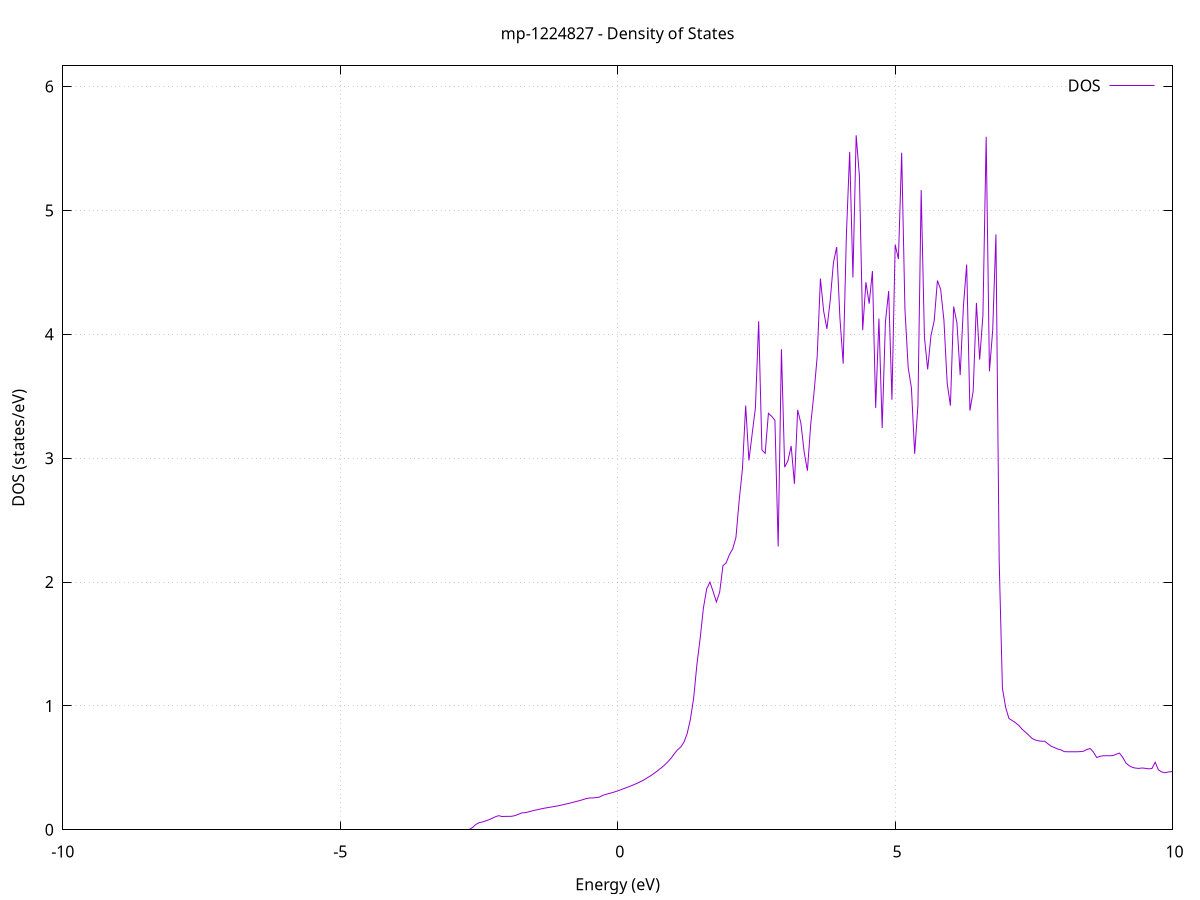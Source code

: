 set title 'mp-1224827 - Density of States'
set xlabel 'Energy (eV)'
set ylabel 'DOS (states/eV)'
set grid
set xrange [-10:10]
set yrange [0:6.167]
set xzeroaxis lt -1
set terminal png size 800,600
set output 'mp-1224827_dos_gnuplot.png'
plot '-' using 1:2 with lines title 'DOS'
-63.297200 0.000000
-63.238600 0.000000
-63.180100 0.000000
-63.121500 0.000000
-63.062900 0.000000
-63.004300 0.000000
-62.945800 0.000000
-62.887200 0.000000
-62.828600 0.000000
-62.770000 0.000000
-62.711500 0.000000
-62.652900 0.000000
-62.594300 0.000000
-62.535700 0.000000
-62.477200 0.000000
-62.418600 0.000000
-62.360000 0.000000
-62.301400 0.000000
-62.242900 0.000000
-62.184300 0.000000
-62.125700 0.000000
-62.067100 0.000000
-62.008600 0.000000
-61.950000 0.000000
-61.891400 0.000000
-61.832800 0.000000
-61.774300 0.000000
-61.715700 0.000000
-61.657100 0.000000
-61.598500 0.000000
-61.540000 0.000000
-61.481400 0.000000
-61.422800 0.000000
-61.364200 0.000000
-61.305700 0.000000
-61.247100 0.000000
-61.188500 0.000000
-61.129900 0.000000
-61.071400 0.000000
-61.012800 0.000000
-60.954200 0.000000
-60.895600 0.000000
-60.837000 0.000000
-60.778500 0.000000
-60.719900 0.000000
-60.661300 0.000000
-60.602700 0.000000
-60.544200 0.000000
-60.485600 0.000000
-60.427000 0.000000
-60.368400 0.000000
-60.309900 0.000000
-60.251300 0.000000
-60.192700 0.000000
-60.134100 0.000000
-60.075600 0.000000
-60.017000 0.000000
-59.958400 0.000000
-59.899800 0.000000
-59.841300 0.000000
-59.782700 0.000000
-59.724100 0.000000
-59.665500 0.000000
-59.607000 0.000000
-59.548400 0.000000
-59.489800 0.000000
-59.431200 0.000000
-59.372700 0.000000
-59.314100 0.000000
-59.255500 0.000000
-59.196900 0.000000
-59.138400 0.000000
-59.079800 0.000000
-59.021200 0.000000
-58.962600 0.000000
-58.904100 0.000000
-58.845500 0.000000
-58.786900 0.000000
-58.728300 0.000000
-58.669800 0.000000
-58.611200 0.000000
-58.552600 0.000000
-58.494000 0.000000
-58.435500 0.000000
-58.376900 0.000000
-58.318300 0.000000
-58.259700 0.000000
-58.201100 0.000000
-58.142600 0.000000
-58.084000 0.000000
-58.025400 0.000000
-57.966800 0.000000
-57.908300 0.000000
-57.849700 16.370900
-57.791100 5.771500
-57.732500 23.633600
-57.674000 0.000000
-57.615400 0.000000
-57.556800 0.000000
-57.498200 0.000000
-57.439700 0.000000
-57.381100 0.000000
-57.322500 0.000000
-57.263900 0.000000
-57.205400 0.000000
-57.146800 0.000000
-57.088200 0.000000
-57.029600 0.000000
-56.971100 0.000000
-56.912500 0.000000
-56.853900 0.000000
-56.795300 0.000000
-56.736800 0.000000
-56.678200 0.000000
-56.619600 0.000000
-56.561000 0.000000
-56.502500 0.000000
-56.443900 0.000000
-56.385300 0.000000
-56.326700 0.000000
-56.268200 0.000000
-56.209600 0.000000
-56.151000 0.000000
-56.092400 0.000000
-56.033900 0.000000
-55.975300 0.000000
-55.916700 0.000000
-55.858100 0.000000
-55.799600 0.000000
-55.741000 0.000000
-55.682400 0.000000
-55.623800 0.000000
-55.565200 0.000000
-55.506700 0.000000
-55.448100 0.000000
-55.389500 0.000000
-55.330900 0.000000
-55.272400 0.000000
-55.213800 0.000000
-55.155200 0.000000
-55.096600 0.000000
-55.038100 0.000000
-54.979500 0.000000
-54.920900 0.000000
-54.862300 0.000000
-54.803800 0.000000
-54.745200 0.000000
-54.686600 0.000000
-54.628000 0.000000
-54.569500 0.000000
-54.510900 0.000000
-54.452300 0.000000
-54.393700 0.000000
-54.335200 0.000000
-54.276600 0.000000
-54.218000 0.000000
-54.159400 0.000000
-54.100900 0.000000
-54.042300 0.000000
-53.983700 0.000000
-53.925100 0.000000
-53.866600 0.000000
-53.808000 0.000000
-53.749400 0.000000
-53.690800 0.000000
-53.632300 0.000000
-53.573700 0.000000
-53.515100 0.000000
-53.456500 0.000000
-53.398000 0.000000
-53.339400 0.000000
-53.280800 0.000000
-53.222200 0.000000
-53.163600 0.000000
-53.105100 0.000000
-53.046500 0.000000
-52.987900 0.000000
-52.929300 0.000000
-52.870800 0.000000
-52.812200 0.000000
-52.753600 0.000000
-52.695000 0.000000
-52.636500 0.000000
-52.577900 0.000000
-52.519300 0.000000
-52.460700 0.000000
-52.402200 0.000000
-52.343600 0.000000
-52.285000 0.000000
-52.226400 0.000000
-52.167900 0.000000
-52.109300 0.000000
-52.050700 0.000000
-51.992100 0.000000
-51.933600 0.000000
-51.875000 0.000000
-51.816400 0.000000
-51.757800 0.000000
-51.699300 0.000000
-51.640700 0.000000
-51.582100 0.000000
-51.523500 0.000000
-51.465000 0.000000
-51.406400 0.000000
-51.347800 0.000000
-51.289200 0.000000
-51.230700 0.000000
-51.172100 0.000000
-51.113500 0.000000
-51.054900 0.000000
-50.996400 0.000000
-50.937800 0.000000
-50.879200 0.000000
-50.820600 0.000000
-50.762100 0.000000
-50.703500 0.000000
-50.644900 0.000000
-50.586300 0.000000
-50.527700 0.000000
-50.469200 0.000000
-50.410600 0.000000
-50.352000 0.000000
-50.293400 0.000000
-50.234900 0.000000
-50.176300 0.000000
-50.117700 0.000000
-50.059100 0.000000
-50.000600 0.000000
-49.942000 0.000000
-49.883400 0.000000
-49.824800 0.000000
-49.766300 0.000000
-49.707700 0.000000
-49.649100 0.000000
-49.590500 0.000000
-49.532000 0.000000
-49.473400 0.000000
-49.414800 0.000000
-49.356200 0.000000
-49.297700 0.000000
-49.239100 0.000000
-49.180500 0.000000
-49.121900 0.000000
-49.063400 0.000000
-49.004800 0.000000
-48.946200 0.000000
-48.887600 0.000000
-48.829100 0.000000
-48.770500 0.000000
-48.711900 0.000000
-48.653300 0.000000
-48.594800 0.000000
-48.536200 0.000000
-48.477600 0.000000
-48.419000 0.000000
-48.360500 0.000000
-48.301900 0.000000
-48.243300 0.000000
-48.184700 0.000000
-48.126200 0.000000
-48.067600 0.000000
-48.009000 0.000000
-47.950400 0.000000
-47.891800 0.000000
-47.833300 0.000000
-47.774700 0.000000
-47.716100 0.000000
-47.657500 0.000000
-47.599000 0.000000
-47.540400 0.000000
-47.481800 0.000000
-47.423200 0.000000
-47.364700 0.000000
-47.306100 0.000000
-47.247500 12.030500
-47.188900 15.201200
-47.130400 15.051300
-47.071800 10.305000
-47.013200 35.886000
-46.954600 16.341200
-46.896100 6.031900
-46.837500 14.839800
-46.778900 6.421800
-46.720300 0.000000
-46.661800 0.000000
-46.603200 0.000000
-46.544600 0.000000
-46.486000 0.000000
-46.427500 0.000000
-46.368900 0.000000
-46.310300 0.000000
-46.251700 0.000000
-46.193200 0.000000
-46.134600 0.000000
-46.076000 0.000000
-46.017400 0.000000
-45.958900 0.000000
-45.900300 0.000000
-45.841700 0.000000
-45.783100 0.000000
-45.724600 0.000000
-45.666000 0.000000
-45.607400 0.000000
-45.548800 0.000000
-45.490300 0.000000
-45.431700 0.000000
-45.373100 0.000000
-45.314500 0.000000
-45.255900 0.000000
-45.197400 0.000000
-45.138800 0.000000
-45.080200 0.000000
-45.021600 0.000000
-44.963100 0.000000
-44.904500 0.000000
-44.845900 0.000000
-44.787300 0.000000
-44.728800 0.000000
-44.670200 0.000000
-44.611600 0.000000
-44.553000 0.000000
-44.494500 0.000000
-44.435900 0.000000
-44.377300 0.000000
-44.318700 0.000000
-44.260200 0.000000
-44.201600 0.000000
-44.143000 0.000000
-44.084400 0.000000
-44.025900 0.000000
-43.967300 0.000000
-43.908700 0.000000
-43.850100 0.000000
-43.791600 0.000000
-43.733000 0.000000
-43.674400 0.000000
-43.615800 0.000000
-43.557300 0.000000
-43.498700 0.000000
-43.440100 0.000000
-43.381500 0.000000
-43.323000 0.000000
-43.264400 0.000000
-43.205800 0.000000
-43.147200 0.000000
-43.088700 0.000000
-43.030100 0.000000
-42.971500 0.000000
-42.912900 0.000000
-42.854400 0.000000
-42.795800 0.000000
-42.737200 0.000000
-42.678600 0.000000
-42.620000 0.000000
-42.561500 0.000000
-42.502900 0.000000
-42.444300 0.000000
-42.385700 0.000000
-42.327200 0.000000
-42.268600 0.000000
-42.210000 0.000000
-42.151400 0.000000
-42.092900 0.000000
-42.034300 0.000000
-41.975700 0.000000
-41.917100 0.000000
-41.858600 0.000000
-41.800000 0.000000
-41.741400 0.000000
-41.682800 0.000000
-41.624300 0.000000
-41.565700 0.000000
-41.507100 0.000000
-41.448500 0.000000
-41.390000 0.000000
-41.331400 0.000000
-41.272800 0.000000
-41.214200 0.000000
-41.155700 0.000000
-41.097100 0.000000
-41.038500 0.000000
-40.979900 0.000000
-40.921400 0.000000
-40.862800 0.000000
-40.804200 0.000000
-40.745600 0.000000
-40.687100 0.000000
-40.628500 0.000000
-40.569900 0.000000
-40.511300 0.000000
-40.452800 0.000000
-40.394200 0.000000
-40.335600 0.000000
-40.277000 0.000000
-40.218500 0.000000
-40.159900 0.000000
-40.101300 0.000000
-40.042700 0.000000
-39.984100 0.000000
-39.925600 0.000000
-39.867000 0.000000
-39.808400 0.000000
-39.749800 0.000000
-39.691300 0.000000
-39.632700 0.000000
-39.574100 0.000000
-39.515500 0.000000
-39.457000 0.000000
-39.398400 0.000000
-39.339800 0.000000
-39.281200 0.000000
-39.222700 0.000000
-39.164100 0.000000
-39.105500 0.000000
-39.046900 0.000000
-38.988400 0.000000
-38.929800 0.000000
-38.871200 0.000000
-38.812600 0.000000
-38.754100 0.000000
-38.695500 0.000000
-38.636900 0.000000
-38.578300 0.000000
-38.519800 0.000000
-38.461200 0.000000
-38.402600 0.000000
-38.344000 0.000000
-38.285500 0.000000
-38.226900 0.000000
-38.168300 0.000000
-38.109700 0.000000
-38.051200 0.000000
-37.992600 0.000000
-37.934000 0.000000
-37.875400 0.000000
-37.816900 0.000000
-37.758300 0.000000
-37.699700 0.000000
-37.641100 0.000000
-37.582600 0.000000
-37.524000 0.000000
-37.465400 0.000000
-37.406800 0.000000
-37.348200 0.000000
-37.289700 0.000000
-37.231100 0.000000
-37.172500 0.000000
-37.113900 0.000000
-37.055400 0.000000
-36.996800 0.000000
-36.938200 0.000000
-36.879600 0.000000
-36.821100 0.000000
-36.762500 0.000000
-36.703900 0.000000
-36.645300 0.000000
-36.586800 0.000000
-36.528200 0.000000
-36.469600 0.000000
-36.411000 0.000000
-36.352500 0.000000
-36.293900 0.000000
-36.235300 0.000000
-36.176700 0.000000
-36.118200 0.000000
-36.059600 0.000000
-36.001000 0.000000
-35.942400 0.000000
-35.883900 0.000000
-35.825300 0.000000
-35.766700 0.000000
-35.708100 0.000000
-35.649600 0.000000
-35.591000 0.000000
-35.532400 0.000000
-35.473800 0.000000
-35.415300 0.000000
-35.356700 0.000000
-35.298100 0.000000
-35.239500 0.000000
-35.181000 0.000000
-35.122400 0.000000
-35.063800 0.000000
-35.005200 0.000000
-34.946700 0.000000
-34.888100 0.000000
-34.829500 0.000000
-34.770900 0.000000
-34.712300 0.000000
-34.653800 0.000000
-34.595200 0.000000
-34.536600 0.000000
-34.478000 0.000000
-34.419500 0.000000
-34.360900 0.000000
-34.302300 0.000000
-34.243700 0.000000
-34.185200 0.000000
-34.126600 0.000000
-34.068000 0.000000
-34.009400 0.000000
-33.950900 0.000000
-33.892300 0.000000
-33.833700 0.000000
-33.775100 0.000000
-33.716600 0.000000
-33.658000 0.000000
-33.599400 0.000000
-33.540800 0.000000
-33.482300 0.000000
-33.423700 0.000000
-33.365100 0.000000
-33.306500 0.000000
-33.248000 0.000000
-33.189400 0.000000
-33.130800 0.000000
-33.072200 0.000000
-33.013700 0.000000
-32.955100 0.000000
-32.896500 0.000000
-32.837900 0.000000
-32.779400 0.000000
-32.720800 0.000000
-32.662200 0.000000
-32.603600 0.000000
-32.545100 0.000000
-32.486500 0.000000
-32.427900 0.000000
-32.369300 0.000000
-32.310800 0.000000
-32.252200 0.000000
-32.193600 0.000000
-32.135000 0.000000
-32.076400 0.000000
-32.017900 0.000000
-31.959300 0.000000
-31.900700 0.000000
-31.842100 0.000000
-31.783600 0.000000
-31.725000 0.000000
-31.666400 0.000000
-31.607800 0.000000
-31.549300 0.000000
-31.490700 0.000000
-31.432100 0.000000
-31.373500 0.000000
-31.315000 0.000000
-31.256400 0.000000
-31.197800 0.000000
-31.139200 0.000000
-31.080700 0.000000
-31.022100 0.000000
-30.963500 0.000000
-30.904900 0.000000
-30.846400 0.000000
-30.787800 0.000000
-30.729200 0.000000
-30.670600 0.000000
-30.612100 0.000000
-30.553500 0.000000
-30.494900 0.000000
-30.436300 0.000000
-30.377800 0.000000
-30.319200 0.000000
-30.260600 0.000000
-30.202000 0.000000
-30.143500 0.000000
-30.084900 0.000000
-30.026300 0.000000
-29.967700 0.000000
-29.909200 0.000000
-29.850600 0.000000
-29.792000 0.000000
-29.733400 0.000000
-29.674900 0.000000
-29.616300 0.000000
-29.557700 0.000000
-29.499100 0.000000
-29.440500 0.000000
-29.382000 0.000000
-29.323400 0.000000
-29.264800 0.000000
-29.206200 0.000000
-29.147700 0.000000
-29.089100 0.000000
-29.030500 0.000000
-28.971900 0.000000
-28.913400 0.000000
-28.854800 0.000000
-28.796200 0.000000
-28.737600 0.000000
-28.679100 0.000000
-28.620500 0.000000
-28.561900 0.000000
-28.503300 0.000000
-28.444800 0.000000
-28.386200 0.000000
-28.327600 0.000000
-28.269000 0.000000
-28.210500 0.000000
-28.151900 0.000000
-28.093300 0.000000
-28.034700 0.000000
-27.976200 0.000000
-27.917600 0.000000
-27.859000 0.000000
-27.800400 0.000000
-27.741900 0.000000
-27.683300 0.000000
-27.624700 0.000000
-27.566100 0.000000
-27.507600 0.000000
-27.449000 0.000000
-27.390400 0.000000
-27.331800 0.000000
-27.273300 0.000000
-27.214700 0.000000
-27.156100 0.000000
-27.097500 0.000000
-27.039000 0.000000
-26.980400 0.000000
-26.921800 0.000000
-26.863200 0.000000
-26.804600 0.000000
-26.746100 0.000000
-26.687500 0.000000
-26.628900 0.000000
-26.570300 0.000000
-26.511800 0.000000
-26.453200 0.000000
-26.394600 0.000000
-26.336000 0.000000
-26.277500 0.000000
-26.218900 0.000000
-26.160300 0.000000
-26.101700 0.000000
-26.043200 0.000000
-25.984600 0.000000
-25.926000 0.000000
-25.867400 0.000000
-25.808900 0.000000
-25.750300 0.000000
-25.691700 0.000000
-25.633100 0.000000
-25.574600 0.000000
-25.516000 0.000000
-25.457400 0.000000
-25.398800 0.000000
-25.340300 0.000000
-25.281700 0.000000
-25.223100 0.000000
-25.164500 0.000000
-25.106000 0.000000
-25.047400 0.000000
-24.988800 0.000000
-24.930200 0.000000
-24.871700 0.000000
-24.813100 0.000000
-24.754500 0.000000
-24.695900 0.000000
-24.637400 0.000000
-24.578800 0.000000
-24.520200 0.000000
-24.461600 0.000000
-24.403100 0.000000
-24.344500 0.000000
-24.285900 0.000000
-24.227300 0.000000
-24.168700 0.000000
-24.110200 0.000000
-24.051600 0.000000
-23.993000 0.000000
-23.934400 0.000000
-23.875900 0.000000
-23.817300 0.000000
-23.758700 0.000000
-23.700100 0.000000
-23.641600 0.000000
-23.583000 0.000000
-23.524400 0.000000
-23.465800 0.000000
-23.407300 0.000000
-23.348700 0.000000
-23.290100 0.000000
-23.231500 0.000000
-23.173000 0.000000
-23.114400 0.000000
-23.055800 0.000000
-22.997200 0.000000
-22.938700 0.000000
-22.880100 0.000000
-22.821500 0.000000
-22.762900 0.000000
-22.704400 0.000000
-22.645800 0.000000
-22.587200 0.000000
-22.528600 0.000000
-22.470100 0.000000
-22.411500 0.000000
-22.352900 0.000000
-22.294300 0.000000
-22.235800 0.000000
-22.177200 0.000000
-22.118600 0.000000
-22.060000 0.000000
-22.001500 0.000000
-21.942900 0.000000
-21.884300 0.000000
-21.825700 0.000000
-21.767100 0.000000
-21.708600 0.000000
-21.650000 0.000000
-21.591400 0.000000
-21.532800 0.000000
-21.474300 0.000000
-21.415700 0.000000
-21.357100 0.000000
-21.298500 0.000000
-21.240000 0.000000
-21.181400 0.000000
-21.122800 0.000000
-21.064200 0.000000
-21.005700 0.000000
-20.947100 0.000000
-20.888500 0.000000
-20.829900 0.000000
-20.771400 0.000000
-20.712800 0.000000
-20.654200 0.000000
-20.595600 0.000000
-20.537100 0.000000
-20.478500 0.000000
-20.419900 0.000000
-20.361300 0.000000
-20.302800 0.000000
-20.244200 0.000000
-20.185600 0.000000
-20.127000 0.000000
-20.068500 0.000000
-20.009900 0.000000
-19.951300 0.000000
-19.892700 0.000000
-19.834200 0.000000
-19.775600 0.000000
-19.717000 0.000000
-19.658400 0.000000
-19.599900 0.000000
-19.541300 0.000000
-19.482700 0.000000
-19.424100 0.000000
-19.365600 0.000000
-19.307000 0.000000
-19.248400 0.000000
-19.189800 0.000000
-19.131200 0.000000
-19.072700 0.000000
-19.014100 0.000000
-18.955500 0.000000
-18.896900 0.000000
-18.838400 0.000000
-18.779800 0.000000
-18.721200 0.000000
-18.662600 0.000000
-18.604100 0.000000
-18.545500 0.000000
-18.486900 0.000000
-18.428300 0.000000
-18.369800 0.000000
-18.311200 0.000000
-18.252600 0.000000
-18.194000 0.000000
-18.135500 0.000000
-18.076900 0.000000
-18.018300 0.000000
-17.959700 0.000000
-17.901200 0.000000
-17.842600 0.000000
-17.784000 0.000000
-17.725400 0.000000
-17.666900 0.000000
-17.608300 0.000000
-17.549700 0.000000
-17.491100 0.000000
-17.432600 0.000000
-17.374000 0.000000
-17.315400 0.000000
-17.256800 0.000000
-17.198300 0.000000
-17.139700 0.000000
-17.081100 0.000000
-17.022500 0.000000
-16.964000 0.000000
-16.905400 0.000000
-16.846800 0.000000
-16.788200 0.000000
-16.729700 0.000000
-16.671100 0.000000
-16.612500 0.000000
-16.553900 0.000000
-16.495300 0.000000
-16.436800 0.000000
-16.378200 0.000000
-16.319600 0.000000
-16.261000 0.000000
-16.202500 0.000000
-16.143900 0.000000
-16.085300 0.000000
-16.026700 0.000000
-15.968200 0.000000
-15.909600 0.000000
-15.851000 0.000000
-15.792400 0.000000
-15.733900 0.000000
-15.675300 0.000000
-15.616700 0.000000
-15.558100 0.000000
-15.499600 0.000000
-15.441000 0.000000
-15.382400 0.000000
-15.323800 0.000000
-15.265300 0.000000
-15.206700 0.000000
-15.148100 0.000000
-15.089500 0.000000
-15.031000 0.000000
-14.972400 0.000000
-14.913800 0.000000
-14.855200 0.000000
-14.796700 0.000000
-14.738100 0.000000
-14.679500 0.000000
-14.620900 0.000000
-14.562400 0.000000
-14.503800 0.000000
-14.445200 0.000000
-14.386600 0.000000
-14.328100 0.000000
-14.269500 0.000000
-14.210900 0.000000
-14.152300 0.000000
-14.093800 0.000000
-14.035200 0.000000
-13.976600 0.000000
-13.918000 0.000000
-13.859400 0.000000
-13.800900 0.000000
-13.742300 0.000000
-13.683700 0.000000
-13.625100 0.000000
-13.566600 0.000000
-13.508000 0.000000
-13.449400 0.000000
-13.390800 0.000000
-13.332300 0.000000
-13.273700 0.000000
-13.215100 0.000000
-13.156500 0.000000
-13.098000 0.000000
-13.039400 0.000000
-12.980800 0.000000
-12.922200 0.000000
-12.863700 0.000000
-12.805100 0.000000
-12.746500 0.000000
-12.687900 0.000000
-12.629400 0.000000
-12.570800 0.000000
-12.512200 0.000000
-12.453600 0.000000
-12.395100 0.000000
-12.336500 0.000000
-12.277900 0.000000
-12.219300 0.000000
-12.160800 0.000000
-12.102200 0.000000
-12.043600 0.000000
-11.985000 0.000000
-11.926500 0.000000
-11.867900 0.000000
-11.809300 0.000000
-11.750700 0.000000
-11.692200 0.000000
-11.633600 0.000000
-11.575000 0.000000
-11.516400 0.000000
-11.457900 0.000000
-11.399300 0.000000
-11.340700 0.000000
-11.282100 0.000000
-11.223500 0.000000
-11.165000 0.000000
-11.106400 0.000000
-11.047800 0.000000
-10.989200 0.000000
-10.930700 0.000000
-10.872100 0.000000
-10.813500 0.000000
-10.754900 0.000000
-10.696400 0.000000
-10.637800 0.000000
-10.579200 0.000000
-10.520600 0.000000
-10.462100 0.000000
-10.403500 0.000000
-10.344900 0.000000
-10.286300 0.000000
-10.227800 0.000000
-10.169200 0.000000
-10.110600 0.000000
-10.052000 0.000000
-9.993500 0.000000
-9.934900 0.000000
-9.876300 0.000000
-9.817700 0.000000
-9.759200 0.000000
-9.700600 0.000000
-9.642000 0.000000
-9.583400 0.000000
-9.524900 0.000000
-9.466300 0.000000
-9.407700 0.000000
-9.349100 0.000000
-9.290600 0.000000
-9.232000 0.000000
-9.173400 0.000000
-9.114800 0.000000
-9.056300 0.000000
-8.997700 0.000000
-8.939100 0.000000
-8.880500 0.000000
-8.822000 0.000000
-8.763400 0.000000
-8.704800 0.000000
-8.646200 0.000000
-8.587600 0.000000
-8.529100 0.000000
-8.470500 0.000000
-8.411900 0.000000
-8.353300 0.000000
-8.294800 0.000000
-8.236200 0.000000
-8.177600 0.000000
-8.119000 0.000000
-8.060500 0.000000
-8.001900 0.000000
-7.943300 0.000000
-7.884700 0.000000
-7.826200 0.000000
-7.767600 0.000000
-7.709000 0.000000
-7.650400 0.000000
-7.591900 0.000000
-7.533300 0.000000
-7.474700 0.000000
-7.416100 0.000000
-7.357600 0.000000
-7.299000 0.000000
-7.240400 0.000000
-7.181800 0.000000
-7.123300 0.000000
-7.064700 0.000000
-7.006100 0.000000
-6.947500 0.000000
-6.889000 0.000000
-6.830400 0.000000
-6.771800 0.000000
-6.713200 0.000000
-6.654700 0.000000
-6.596100 0.000000
-6.537500 0.000000
-6.478900 0.000000
-6.420400 0.000000
-6.361800 0.000000
-6.303200 0.000000
-6.244600 0.000000
-6.186100 0.000000
-6.127500 0.000000
-6.068900 0.000000
-6.010300 0.000000
-5.951700 0.000000
-5.893200 0.000000
-5.834600 0.000000
-5.776000 0.000000
-5.717400 0.000000
-5.658900 0.000000
-5.600300 0.000000
-5.541700 0.000000
-5.483100 0.000000
-5.424600 0.000000
-5.366000 0.000000
-5.307400 0.000000
-5.248800 0.000000
-5.190300 0.000000
-5.131700 0.000000
-5.073100 0.000000
-5.014500 0.000000
-4.956000 0.000000
-4.897400 0.000000
-4.838800 0.000000
-4.780200 0.000000
-4.721700 0.000000
-4.663100 0.000000
-4.604500 0.000000
-4.545900 0.000000
-4.487400 0.000000
-4.428800 0.000000
-4.370200 0.000000
-4.311600 0.000000
-4.253100 0.000000
-4.194500 0.000000
-4.135900 0.000000
-4.077300 0.000000
-4.018800 0.000000
-3.960200 0.000000
-3.901600 0.000000
-3.843000 0.000000
-3.784500 0.000000
-3.725900 0.000000
-3.667300 0.000000
-3.608700 0.000000
-3.550200 0.000000
-3.491600 0.000000
-3.433000 0.000000
-3.374400 0.000000
-3.315800 0.000000
-3.257300 0.000000
-3.198700 0.000000
-3.140100 0.000000
-3.081500 0.000000
-3.023000 0.000000
-2.964400 0.000000
-2.905800 0.000000
-2.847200 0.000000
-2.788700 0.000000
-2.730100 0.000000
-2.671500 0.002500
-2.612900 0.019100
-2.554400 0.043500
-2.495800 0.057400
-2.437200 0.063100
-2.378600 0.071500
-2.320100 0.080900
-2.261500 0.092500
-2.202900 0.105300
-2.144300 0.113900
-2.085800 0.107300
-2.027200 0.108100
-1.968600 0.108200
-1.910000 0.109000
-1.851500 0.114300
-1.792900 0.123900
-1.734300 0.135500
-1.675700 0.137800
-1.617200 0.143000
-1.558600 0.150100
-1.500000 0.157200
-1.441400 0.162500
-1.382900 0.168600
-1.324300 0.173900
-1.265700 0.178500
-1.207100 0.182900
-1.148600 0.187400
-1.090000 0.191900
-1.031400 0.197500
-0.972800 0.203500
-0.914300 0.209600
-0.855700 0.216000
-0.797100 0.222800
-0.738500 0.229600
-0.679900 0.235900
-0.621400 0.244200
-0.562800 0.252300
-0.504200 0.256700
-0.445600 0.257000
-0.387100 0.260200
-0.328500 0.264000
-0.269900 0.277600
-0.211300 0.286100
-0.152800 0.292900
-0.094200 0.300200
-0.035600 0.308300
0.023000 0.317500
0.081500 0.327200
0.140100 0.337100
0.198700 0.347200
0.257300 0.357500
0.315800 0.368500
0.374400 0.380300
0.433000 0.393300
0.491600 0.407800
0.550100 0.423800
0.608700 0.440400
0.667300 0.458900
0.725900 0.478700
0.784400 0.499400
0.843000 0.521300
0.901600 0.547500
0.960200 0.576200
1.018700 0.612800
1.077300 0.644300
1.135900 0.667800
1.194500 0.706500
1.253000 0.776800
1.311600 0.892700
1.370200 1.065000
1.428800 1.335400
1.487300 1.545500
1.545900 1.790400
1.604500 1.944900
1.663100 1.999300
1.721600 1.922300
1.780200 1.839500
1.838800 1.918600
1.897400 2.130700
1.956000 2.155400
2.014500 2.221000
2.073100 2.266900
2.131700 2.359000
2.190300 2.657300
2.248800 2.911700
2.307400 3.425200
2.366000 2.981700
2.424600 3.196600
2.483100 3.407400
2.541700 4.105000
2.600300 3.065800
2.658900 3.039300
2.717400 3.361900
2.776000 3.337800
2.834600 3.305500
2.893200 2.287000
2.951700 3.879300
3.010300 2.927800
3.068900 2.978700
3.127500 3.098500
3.186000 2.793400
3.244600 3.389700
3.303200 3.280800
3.361800 3.048000
3.420300 2.899100
3.478900 3.268500
3.537500 3.520500
3.596100 3.818300
3.654600 4.449900
3.713200 4.186100
3.771800 4.044000
3.830400 4.270800
3.888900 4.577300
3.947500 4.704400
4.006100 4.131400
4.064700 3.762900
4.123200 4.808500
4.181800 5.472600
4.240400 4.458300
4.299000 5.606600
4.357500 5.275800
4.416100 4.033400
4.474700 4.419900
4.533300 4.247500
4.591900 4.510500
4.650400 3.405800
4.709000 4.126800
4.767600 3.243800
4.826200 4.100400
4.884700 4.349200
4.943300 3.472100
5.001900 4.723900
5.060500 4.607600
5.119000 5.465700
5.177600 4.204900
5.236200 3.731900
5.294800 3.566800
5.353300 3.035600
5.411900 3.426500
5.470500 5.164200
5.529100 3.977300
5.587600 3.716400
5.646200 3.987500
5.704800 4.107500
5.763400 4.434300
5.821900 4.362000
5.880500 4.113700
5.939100 3.605500
5.997700 3.424100
6.056200 4.224100
6.114800 4.092000
6.173400 3.671100
6.232000 4.229500
6.290500 4.563200
6.349100 3.384200
6.407700 3.540800
6.466300 4.253700
6.524800 3.796000
6.583400 4.154800
6.642000 5.594300
6.700600 3.701100
6.759100 4.029800
6.817700 4.806600
6.876300 2.174200
6.934900 1.140800
6.993400 0.987800
7.052000 0.898700
7.110600 0.882000
7.169200 0.864700
7.227800 0.843300
7.286300 0.813400
7.344900 0.789900
7.403500 0.766300
7.462100 0.739600
7.520600 0.726000
7.579200 0.718800
7.637800 0.714800
7.696400 0.715200
7.754900 0.694100
7.813500 0.674800
7.872100 0.663500
7.930700 0.651900
7.989200 0.645200
8.047800 0.631200
8.106400 0.629800
8.165000 0.629700
8.223500 0.629600
8.282100 0.629800
8.340700 0.631100
8.399300 0.634500
8.457800 0.648600
8.516400 0.656000
8.575000 0.627500
8.633600 0.583100
8.692100 0.593000
8.750700 0.597400
8.809300 0.597800
8.867900 0.597600
8.926400 0.598700
8.985000 0.609500
9.043600 0.619200
9.102200 0.585400
9.160700 0.538800
9.219300 0.517000
9.277900 0.503600
9.336500 0.497700
9.395000 0.495500
9.453600 0.499000
9.512200 0.495800
9.570800 0.491800
9.629300 0.494700
9.687900 0.545100
9.746500 0.483400
9.805100 0.466900
9.863700 0.460200
9.922200 0.466600
9.980800 0.469300
10.039400 0.469200
10.098000 0.472600
10.156500 0.481200
10.215100 0.499400
10.273700 0.564800
10.332300 0.522200
10.390800 0.490500
10.449400 0.455300
10.508000 0.443500
10.566600 0.471700
10.625100 0.408200
10.683700 0.398200
10.742300 0.391200
10.800900 0.384600
10.859400 0.379400
10.918000 0.373400
10.976600 0.405600
11.035200 0.366900
11.093700 0.324300
11.152300 0.325800
11.210900 0.330100
11.269500 0.350600
11.328000 0.334400
11.386600 0.324100
11.445200 0.327500
11.503800 0.330600
11.562300 0.325400
11.620900 0.316000
11.679500 0.300000
11.738100 0.280300
11.796600 0.262800
11.855200 0.247700
11.913800 0.249500
11.972400 0.263400
12.030900 0.239500
12.089500 0.229200
12.148100 0.222800
12.206700 0.219600
12.265300 0.218400
12.323800 0.218100
12.382400 0.212300
12.441000 0.195700
12.499600 0.186000
12.558100 0.177100
12.616700 0.169600
12.675300 0.235800
12.733900 0.259800
12.792400 0.264700
12.851000 0.342200
12.909600 0.669800
12.968200 0.713500
13.026700 0.611700
13.085300 0.633500
13.143900 0.785700
13.202500 0.671900
13.261000 0.807100
13.319600 0.806400
13.378200 0.783600
13.436800 0.705800
13.495300 0.644600
13.553900 0.597700
13.612500 0.523700
13.671100 0.477900
13.729600 0.451100
13.788200 0.432700
13.846800 0.419800
13.905400 0.413900
13.963900 0.406100
14.022500 0.414200
14.081100 0.438900
14.139700 0.467400
14.198200 0.504200
14.256800 0.580300
14.315400 0.593400
14.374000 0.614400
14.432500 0.627600
14.491100 0.633300
14.549700 0.640600
14.608300 0.638700
14.666800 0.634600
14.725400 0.637200
14.784000 0.636700
14.842600 0.636000
14.901200 0.629600
14.959700 0.604900
15.018300 0.567700
15.076900 0.533600
15.135500 0.514500
15.194000 0.501100
15.252600 0.480600
15.311200 0.453100
15.369800 0.442600
15.428300 0.431300
15.486900 0.414100
15.545500 0.402200
15.604100 0.399200
15.662600 0.398600
15.721200 0.423800
15.779800 0.434600
15.838400 0.461100
15.896900 0.490600
15.955500 0.488400
16.014100 0.506700
16.072700 0.524100
16.131200 0.548900
16.189800 0.608900
16.248400 0.698300
16.307000 0.759300
16.365500 0.737800
16.424100 0.702600
16.482700 0.657200
16.541300 0.629700
16.599800 0.606300
16.658400 0.579000
16.717000 0.557900
16.775600 0.544900
16.834100 0.546100
16.892700 0.630800
16.951300 0.746300
17.009900 0.772000
17.068400 0.788500
17.127000 0.818700
17.185600 0.796500
17.244200 0.759700
17.302700 0.740400
17.361300 0.745100
17.419900 0.765400
17.478500 0.762100
17.537100 0.801200
17.595600 0.760600
17.654200 0.774300
17.712800 0.753600
17.771400 0.748000
17.829900 0.746100
17.888500 0.755800
17.947100 0.771300
18.005700 0.764100
18.064200 0.787500
18.122800 0.790800
18.181400 0.750800
18.240000 0.754100
18.298500 0.775100
18.357100 0.774000
18.415700 0.779600
18.474300 0.775300
18.532800 0.746000
18.591400 0.728000
18.650000 0.716700
18.708600 0.717800
18.767100 0.729500
18.825700 0.747700
18.884300 0.748500
18.942900 0.753700
19.001400 0.760300
19.060000 0.771300
19.118600 0.777900
19.177200 0.797300
19.235700 0.806300
19.294300 0.813400
19.352900 0.821100
19.411500 0.840900
19.470000 0.839900
19.528600 0.830500
19.587200 0.833600
19.645800 0.846700
19.704300 0.851800
19.762900 0.843600
19.821500 0.839900
19.880100 0.839100
19.938600 0.843400
19.997200 0.898900
20.055800 0.863700
20.114400 0.854300
20.173000 0.838600
20.231500 0.831400
20.290100 0.828400
20.348700 0.838100
20.407300 0.836500
20.465800 0.873200
20.524400 0.892600
20.583000 0.881300
20.641600 0.922800
20.700100 0.887900
20.758700 0.887900
20.817300 0.898400
20.875900 0.895200
20.934400 0.886500
20.993000 0.876200
21.051600 0.877100
21.110200 0.878400
21.168700 0.888700
21.227300 0.907400
21.285900 0.913300
21.344500 0.910800
21.403000 0.903700
21.461600 0.904600
21.520200 0.906700
21.578800 0.910100
21.637300 0.915700
21.695900 0.920400
21.754500 0.914600
21.813100 0.894200
21.871600 0.880900
21.930200 0.879300
21.988800 0.879600
22.047400 0.874300
22.105900 0.881300
22.164500 0.892200
22.223100 0.898000
22.281700 0.899800
22.340200 0.895400
22.398800 0.891200
22.457400 0.873100
22.516000 0.857900
22.574500 0.842300
22.633100 0.827700
22.691700 0.816400
22.750300 0.820200
22.808900 0.827700
22.867400 0.825400
22.926000 0.815200
22.984600 0.809300
23.043200 0.810900
23.101700 0.821800
23.160300 0.857000
23.218900 0.847400
23.277500 0.828300
23.336000 0.814600
23.394600 0.816200
23.453200 0.819500
23.511800 0.802000
23.570300 0.787900
23.628900 0.789600
23.687500 0.798700
23.746100 0.783300
23.804600 0.776400
23.863200 0.767200
23.921800 0.757700
23.980400 0.752900
24.038900 0.751600
24.097500 0.761600
24.156100 0.760500
24.214700 0.760200
24.273200 0.759500
24.331800 0.758100
24.390400 0.755300
24.449000 0.753300
24.507500 0.752000
24.566100 0.744400
24.624700 0.742200
24.683300 0.740300
24.741800 0.740100
24.800400 0.740900
24.859000 0.743000
24.917600 0.747300
24.976100 0.749100
25.034700 0.751600
25.093300 0.753700
25.151900 0.753700
25.210400 0.754400
25.269000 0.754100
25.327600 0.753500
25.386200 0.751800
25.444800 0.748100
25.503300 0.738300
25.561900 0.727600
25.620500 0.718600
25.679100 0.712200
25.737600 0.708900
25.796200 0.706600
25.854800 0.699700
25.913400 0.721800
25.971900 0.739500
26.030500 0.739500
26.089100 0.741600
26.147700 0.741100
26.206200 0.743900
26.264800 0.750900
26.323400 0.745800
26.382000 0.739700
26.440500 0.744600
26.499100 0.755400
26.557700 0.763300
26.616300 0.774700
26.674800 0.780300
26.733400 0.781500
26.792000 0.788500
26.850600 0.811900
26.909100 0.836300
26.967700 0.853200
27.026300 0.818800
27.084900 0.807700
27.143400 0.784200
27.202000 0.773300
27.260600 0.818300
27.319200 0.865900
27.377700 0.871000
27.436300 0.899000
27.494900 0.889100
27.553500 0.917700
27.612000 0.918900
27.670600 0.921300
27.729200 0.943700
27.787800 0.959900
27.846300 0.969900
27.904900 0.996300
27.963500 0.969800
28.022100 0.954700
28.080700 0.947300
28.139200 0.944800
28.197800 0.946400
28.256400 0.938300
28.315000 0.937600
28.373500 0.947700
28.432100 0.965900
28.490700 0.986300
28.549300 0.987300
28.607800 0.980800
28.666400 0.981200
28.725000 0.981700
28.783600 0.995900
28.842100 1.010800
28.900700 0.998700
28.959300 0.998200
29.017900 0.995400
29.076400 0.983400
29.135000 0.975100
29.193600 0.970000
29.252200 0.970100
29.310700 0.973800
29.369300 0.980200
29.427900 0.981900
29.486500 0.989200
29.545000 0.966200
29.603600 0.958500
29.662200 0.957400
29.720800 0.947600
29.779300 0.956700
29.837900 0.996300
29.896500 1.006400
29.955100 1.011700
30.013600 1.034300
30.072200 1.098800
30.130800 1.106500
30.189400 1.130200
30.247900 1.176400
30.306500 1.182200
30.365100 1.161800
30.423700 1.126500
30.482200 1.095000
30.540800 1.089600
30.599400 1.048700
30.658000 1.026900
30.716600 1.019800
30.775100 0.985200
30.833700 0.992800
30.892300 0.982400
30.950900 0.966300
31.009400 0.948400
31.068000 0.932200
31.126600 0.897300
31.185200 0.878600
31.243700 0.869800
31.302300 0.860800
31.360900 0.850400
31.419500 0.838400
31.478000 0.834200
31.536600 0.835000
31.595200 0.843500
31.653800 0.856100
31.712300 0.890200
31.770900 0.895000
31.829500 0.885900
31.888100 0.874900
31.946600 0.876100
32.005200 0.835900
32.063800 0.820700
32.122400 0.821200
32.180900 0.820500
32.239500 0.835300
32.298100 0.857900
32.356700 0.852500
32.415200 0.823100
32.473800 0.798000
32.532400 0.784400
32.591000 0.772700
32.649500 0.749100
32.708100 0.748600
32.766700 0.739600
32.825300 0.707900
32.883800 0.689900
32.942400 0.682600
33.001000 0.732500
33.059600 0.692800
33.118100 0.671900
33.176700 0.659000
33.235300 0.651000
33.293900 0.646500
33.352500 0.641100
33.411000 0.625000
33.469600 0.605100
33.528200 0.603200
33.586800 0.583600
33.645300 0.568700
33.703900 0.566200
33.762500 0.569100
33.821100 0.573500
33.879600 0.574700
33.938200 0.531000
33.996800 0.538800
34.055400 0.567100
34.113900 0.597300
34.172500 0.626200
34.231100 0.655800
34.289700 0.684900
34.348200 0.708300
34.406800 0.732200
34.465400 0.781300
34.524000 0.852200
34.582500 0.929400
34.641100 0.988800
34.699700 1.086200
34.758300 1.201800
34.816800 1.223100
34.875400 1.196200
34.934000 1.147400
34.992600 1.097200
35.051100 1.103300
35.109700 1.134500
35.168300 1.175700
35.226900 1.197600
35.285400 1.240800
35.344000 1.276200
35.402600 1.277000
35.461200 1.227100
35.519700 1.204900
35.578300 1.193400
35.636900 1.198500
35.695500 1.193300
35.754000 1.183100
35.812600 1.204100
35.871200 1.202300
35.929800 1.194800
35.988400 1.189500
36.046900 1.190300
36.105500 1.181100
36.164100 1.150700
36.222700 1.143500
36.281200 1.133600
36.339800 1.113200
36.398400 1.080900
36.457000 1.068000
36.515500 1.096400
36.574100 1.131400
36.632700 1.155700
36.691300 1.169700
36.749800 1.169500
36.808400 1.209000
36.867000 1.234500
36.925600 1.149600
36.984100 1.067100
37.042700 1.020700
37.101300 0.953400
37.159900 0.894800
37.218400 0.863700
37.277000 0.851700
37.335600 0.829100
37.394200 0.818600
37.452700 0.862000
37.511300 0.845200
37.569900 0.849300
37.628500 0.869500
37.687000 0.876800
37.745600 0.844100
37.804200 0.826600
37.862800 0.837100
37.921300 0.847000
37.979900 0.852200
38.038500 0.859600
38.097100 0.862500
38.155600 0.815900
38.214200 0.772600
38.272800 0.738400
38.331400 0.732800
38.389900 0.740100
38.448500 0.762300
38.507100 0.792500
38.565700 0.814400
38.624300 0.828100
38.682800 0.861200
38.741400 0.909500
38.800000 0.953600
38.858600 0.966300
38.917100 0.987500
38.975700 1.008100
39.034300 1.023300
39.092900 1.022000
39.151400 1.034000
39.210000 1.020800
39.268600 1.014800
39.327200 1.018600
39.385700 1.060400
39.444300 1.160300
39.502900 1.123600
39.561500 1.140500
39.620000 1.112000
39.678600 1.118600
39.737200 1.159000
39.795800 1.146300
39.854300 1.141900
39.912900 1.166100
39.971500 1.188700
40.030100 1.174300
40.088600 1.174000
40.147200 1.182900
40.205800 1.155000
40.264400 1.173500
40.322900 1.206500
40.381500 1.203900
40.440100 1.195900
40.498700 1.172500
40.557200 1.156200
40.615800 1.147600
40.674400 1.122600
40.733000 1.100200
40.791500 1.098100
40.850100 1.092300
40.908700 1.091400
40.967300 1.084100
41.025800 1.093800
41.084400 1.091800
41.143000 1.071700
41.201600 1.072300
41.260200 1.084400
41.318700 1.097200
41.377300 1.083400
41.435900 1.056700
41.494500 1.026300
41.553000 1.005900
41.611600 0.987500
41.670200 0.971400
41.728800 0.960900
41.787300 0.955300
41.845900 0.959500
41.904500 0.974600
41.963100 0.978500
42.021600 0.982700
42.080200 0.974900
42.138800 0.970800
42.197400 0.962800
42.255900 0.965600
42.314500 0.976100
42.373100 0.991400
42.431700 1.007700
42.490200 1.021100
42.548800 1.047500
42.607400 1.108400
42.666000 1.202400
42.724500 1.337000
42.783100 1.475500
42.841700 1.997900
42.900300 2.343600
42.958800 1.587100
43.017400 1.445800
43.076000 1.298700
43.134600 1.176800
43.193100 1.065800
43.251700 0.972000
43.310300 0.904700
43.368900 0.856700
43.427400 0.826900
43.486000 0.809600
43.544600 0.793300
43.603200 0.785400
43.661800 0.774400
43.720300 0.763400
43.778900 0.757700
43.837500 0.727000
43.896100 0.684700
43.954600 0.652300
44.013200 0.629000
44.071800 0.637300
44.130400 0.645000
44.188900 0.633000
44.247500 0.617000
44.306100 0.609000
44.364700 0.608300
44.423200 0.574600
44.481800 0.549900
44.540400 0.537000
44.599000 0.528900
44.657500 0.515000
44.716100 0.509600
44.774700 0.479700
44.833300 0.470000
44.891800 0.468100
44.950400 0.465400
45.009000 0.464300
45.067600 0.457000
45.126100 0.445100
45.184700 0.435300
45.243300 0.428800
45.301900 0.418700
45.360400 0.406800
45.419000 0.401400
45.477600 0.391900
45.536200 0.371800
45.594700 0.347500
45.653300 0.322200
45.711900 0.306500
45.770500 0.301700
45.829000 0.307900
45.887600 0.291800
45.946200 0.260100
46.004800 0.248800
46.063300 0.236100
46.121900 0.224200
46.180500 0.210200
46.239100 0.195900
46.297700 0.183400
46.356200 0.173100
46.414800 0.162800
46.473400 0.152200
46.532000 0.141000
46.590500 0.129100
46.649100 0.118900
46.707700 0.110700
46.766300 0.115700
46.824800 0.098100
46.883400 0.084000
46.942000 0.075200
47.000600 0.069000
47.059100 0.063000
47.117700 0.056900
47.176300 0.051400
47.234900 0.046800
47.293400 0.042400
47.352000 0.038500
47.410600 0.034800
47.469200 0.031600
47.527700 0.028700
47.586300 0.026200
47.644900 0.024500
47.703500 0.022900
47.762000 0.021400
47.820600 0.019900
47.879200 0.018500
47.937800 0.017300
47.996300 0.017900
48.054900 0.014600
48.113500 0.011700
48.172100 0.009200
48.230600 0.007000
48.289200 0.005100
48.347800 0.003400
48.406400 0.002000
48.464900 0.000900
48.523500 0.000000
48.582100 0.000000
48.640700 0.000000
48.699200 0.000000
48.757800 0.000000
48.816400 0.000000
48.875000 0.000000
48.933600 0.000000
48.992100 0.000000
49.050700 0.000000
49.109300 0.000000
49.167900 0.000000
49.226400 0.000000
49.285000 0.000000
49.343600 0.000000
49.402200 0.000000
49.460700 0.000000
49.519300 0.000000
49.577900 0.000000
49.636500 0.000000
49.695000 0.000000
49.753600 0.000000
49.812200 0.000000
49.870800 0.000000
49.929300 0.000000
49.987900 0.000000
50.046500 0.000000
50.105100 0.000000
50.163600 0.000000
50.222200 0.000000
50.280800 0.000000
50.339400 0.000000
50.397900 0.000000
50.456500 0.000000
50.515100 0.000000
50.573700 0.000000
50.632200 0.000000
50.690800 0.000000
50.749400 0.000000
50.808000 0.000000
50.866500 0.000000
50.925100 0.000000
50.983700 0.000000
51.042300 0.000000
51.100800 0.000000
51.159400 0.000000
51.218000 0.000000
51.276600 0.000000
51.335100 0.000000
51.393700 0.000000
51.452300 0.000000
51.510900 0.000000
51.569500 0.000000
51.628000 0.000000
51.686600 0.000000
51.745200 0.000000
51.803800 0.000000
51.862300 0.000000
51.920900 0.000000
51.979500 0.000000
52.038100 0.000000
52.096600 0.000000
52.155200 0.000000
52.213800 0.000000
52.272400 0.000000
52.330900 0.000000
52.389500 0.000000
52.448100 0.000000
52.506700 0.000000
52.565200 0.000000
52.623800 0.000000
52.682400 0.000000
52.741000 0.000000
52.799500 0.000000
52.858100 0.000000
52.916700 0.000000
52.975300 0.000000
53.033800 0.000000
53.092400 0.000000
53.151000 0.000000
53.209600 0.000000
53.268100 0.000000
53.326700 0.000000
53.385300 0.000000
53.443900 0.000000
53.502400 0.000000
53.561000 0.000000
53.619600 0.000000
53.678200 0.000000
53.736700 0.000000
53.795300 0.000000
53.853900 0.000000
e
